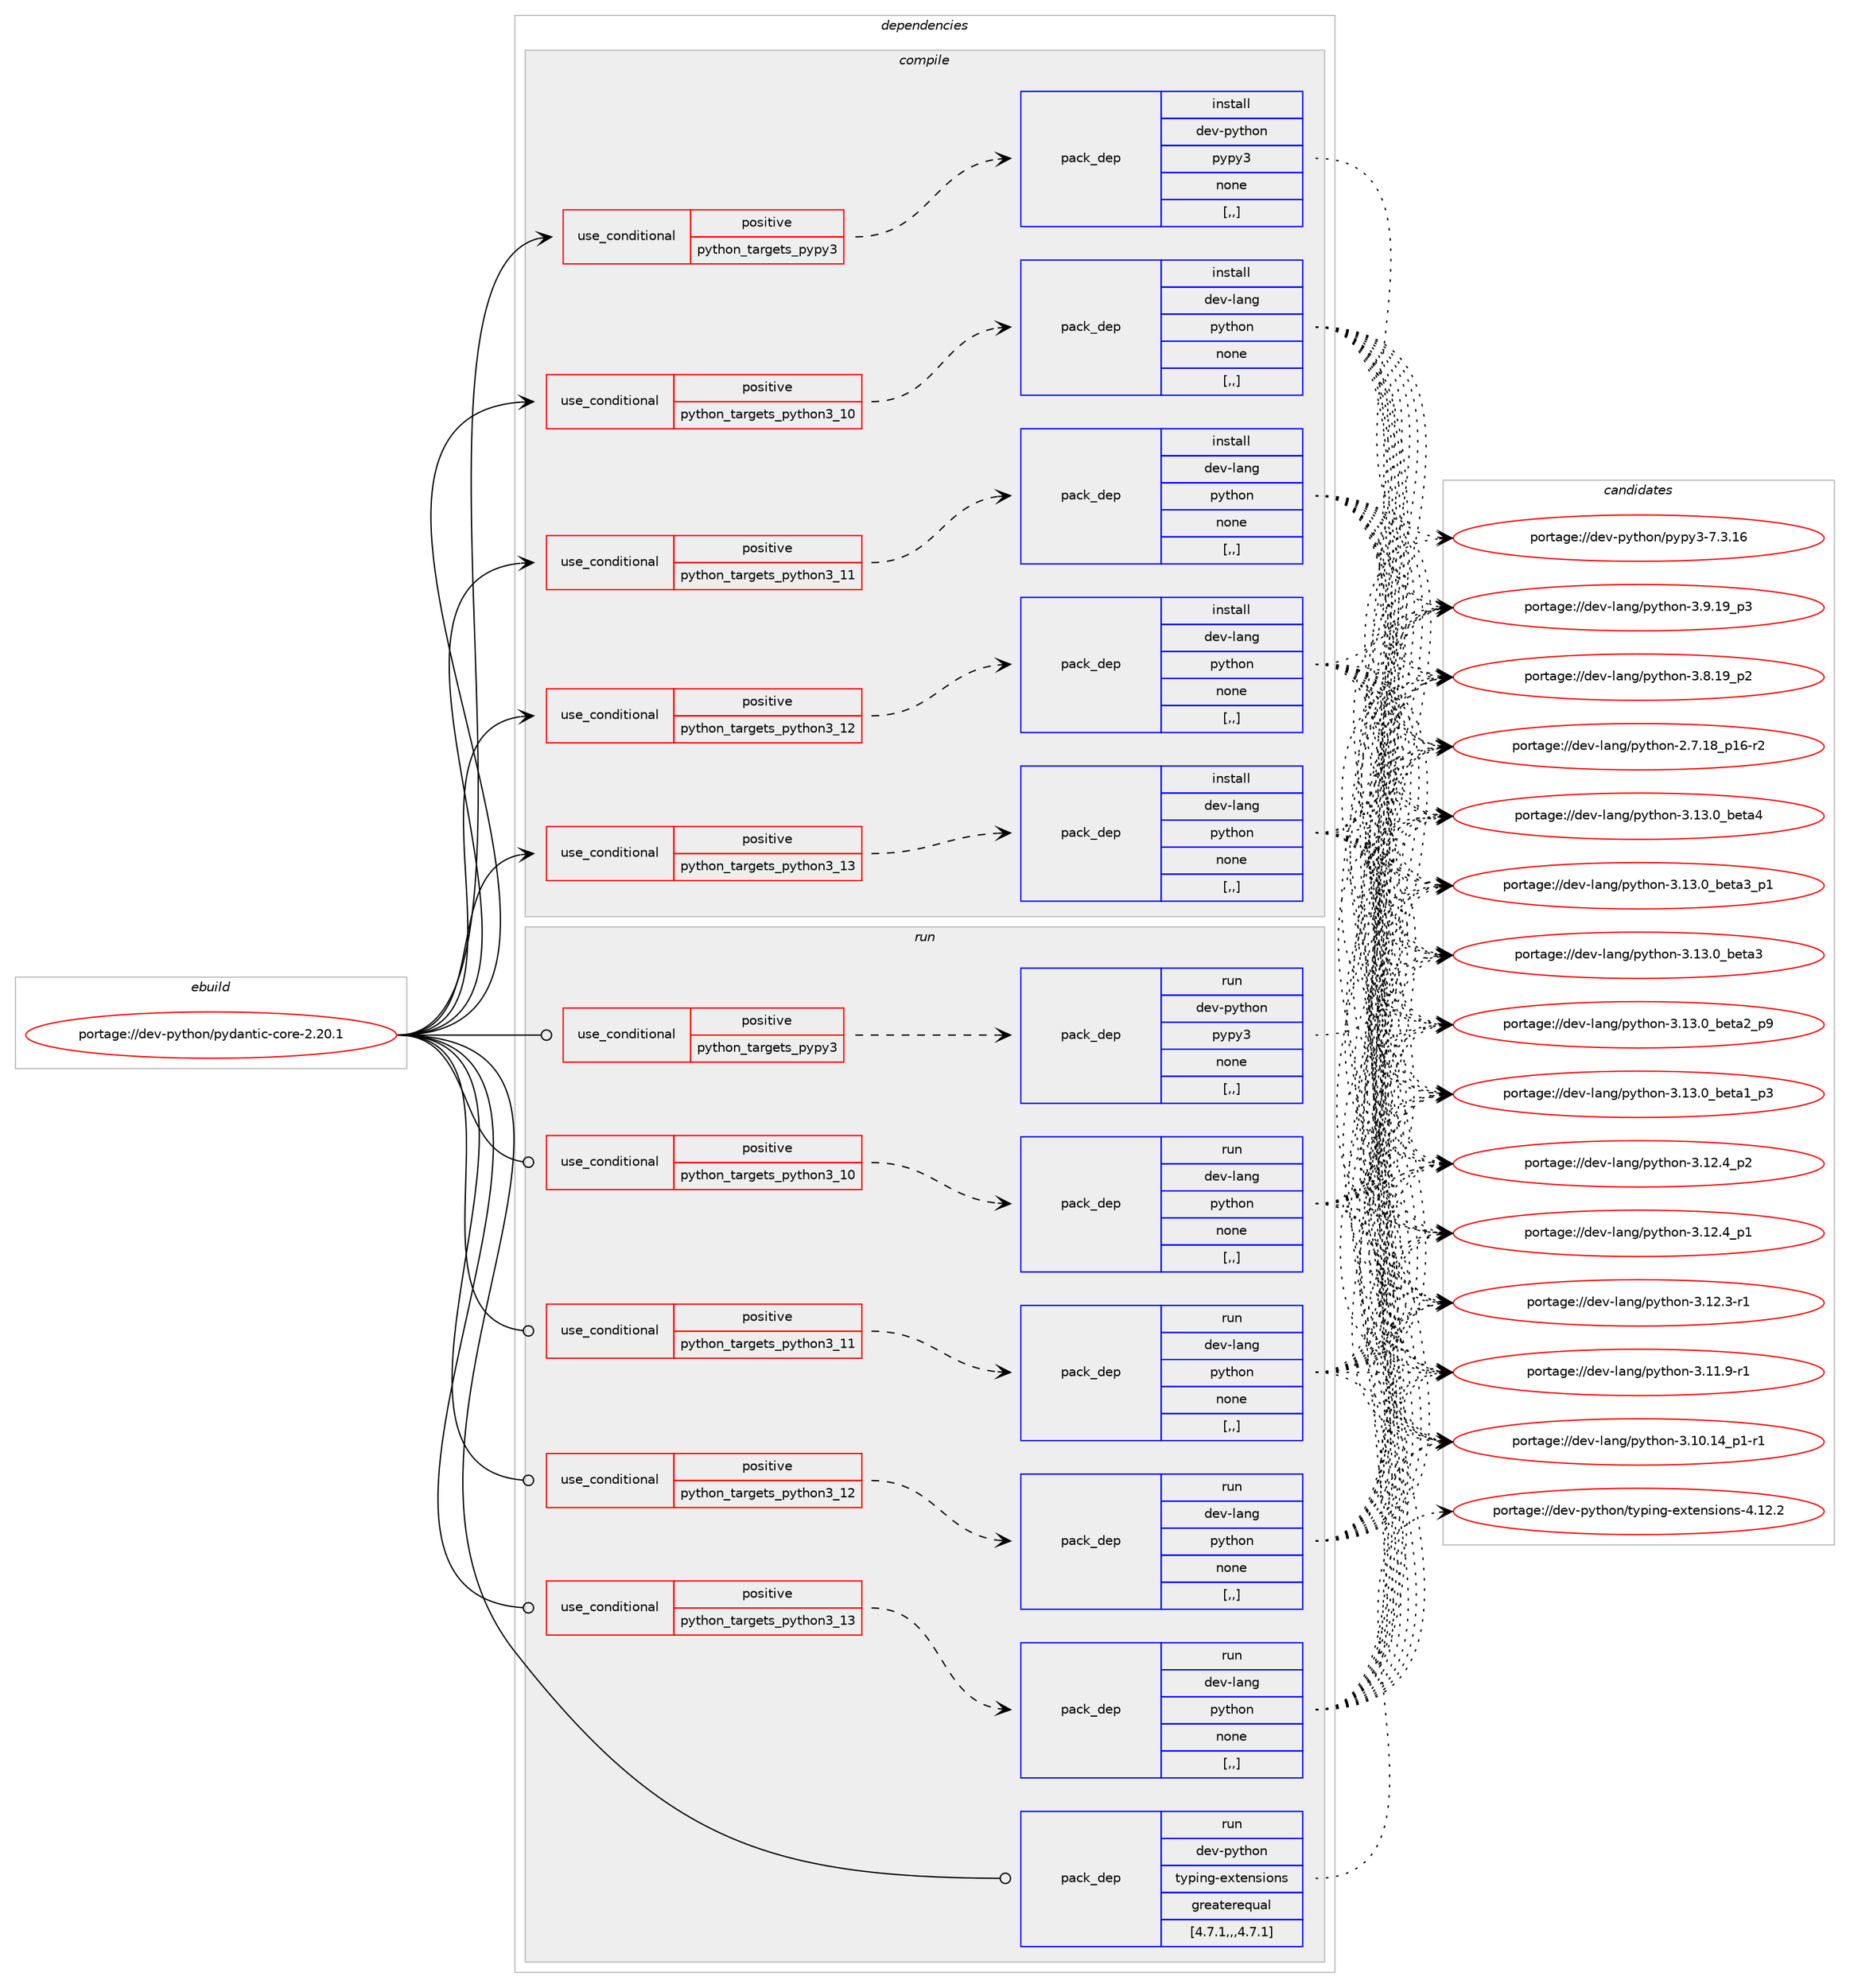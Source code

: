 digraph prolog {

# *************
# Graph options
# *************

newrank=true;
concentrate=true;
compound=true;
graph [rankdir=LR,fontname=Helvetica,fontsize=10,ranksep=1.5];#, ranksep=2.5, nodesep=0.2];
edge  [arrowhead=vee];
node  [fontname=Helvetica,fontsize=10];

# **********
# The ebuild
# **********

subgraph cluster_leftcol {
color=gray;
label=<<i>ebuild</i>>;
id [label="portage://dev-python/pydantic-core-2.20.1", color=red, width=4, href="../dev-python/pydantic-core-2.20.1.svg"];
}

# ****************
# The dependencies
# ****************

subgraph cluster_midcol {
color=gray;
label=<<i>dependencies</i>>;
subgraph cluster_compile {
fillcolor="#eeeeee";
style=filled;
label=<<i>compile</i>>;
subgraph cond36840 {
dependency156528 [label=<<TABLE BORDER="0" CELLBORDER="1" CELLSPACING="0" CELLPADDING="4"><TR><TD ROWSPAN="3" CELLPADDING="10">use_conditional</TD></TR><TR><TD>positive</TD></TR><TR><TD>python_targets_pypy3</TD></TR></TABLE>>, shape=none, color=red];
subgraph pack118437 {
dependency156529 [label=<<TABLE BORDER="0" CELLBORDER="1" CELLSPACING="0" CELLPADDING="4" WIDTH="220"><TR><TD ROWSPAN="6" CELLPADDING="30">pack_dep</TD></TR><TR><TD WIDTH="110">install</TD></TR><TR><TD>dev-python</TD></TR><TR><TD>pypy3</TD></TR><TR><TD>none</TD></TR><TR><TD>[,,]</TD></TR></TABLE>>, shape=none, color=blue];
}
dependency156528:e -> dependency156529:w [weight=20,style="dashed",arrowhead="vee"];
}
id:e -> dependency156528:w [weight=20,style="solid",arrowhead="vee"];
subgraph cond36841 {
dependency156530 [label=<<TABLE BORDER="0" CELLBORDER="1" CELLSPACING="0" CELLPADDING="4"><TR><TD ROWSPAN="3" CELLPADDING="10">use_conditional</TD></TR><TR><TD>positive</TD></TR><TR><TD>python_targets_python3_10</TD></TR></TABLE>>, shape=none, color=red];
subgraph pack118438 {
dependency156531 [label=<<TABLE BORDER="0" CELLBORDER="1" CELLSPACING="0" CELLPADDING="4" WIDTH="220"><TR><TD ROWSPAN="6" CELLPADDING="30">pack_dep</TD></TR><TR><TD WIDTH="110">install</TD></TR><TR><TD>dev-lang</TD></TR><TR><TD>python</TD></TR><TR><TD>none</TD></TR><TR><TD>[,,]</TD></TR></TABLE>>, shape=none, color=blue];
}
dependency156530:e -> dependency156531:w [weight=20,style="dashed",arrowhead="vee"];
}
id:e -> dependency156530:w [weight=20,style="solid",arrowhead="vee"];
subgraph cond36842 {
dependency156532 [label=<<TABLE BORDER="0" CELLBORDER="1" CELLSPACING="0" CELLPADDING="4"><TR><TD ROWSPAN="3" CELLPADDING="10">use_conditional</TD></TR><TR><TD>positive</TD></TR><TR><TD>python_targets_python3_11</TD></TR></TABLE>>, shape=none, color=red];
subgraph pack118439 {
dependency156533 [label=<<TABLE BORDER="0" CELLBORDER="1" CELLSPACING="0" CELLPADDING="4" WIDTH="220"><TR><TD ROWSPAN="6" CELLPADDING="30">pack_dep</TD></TR><TR><TD WIDTH="110">install</TD></TR><TR><TD>dev-lang</TD></TR><TR><TD>python</TD></TR><TR><TD>none</TD></TR><TR><TD>[,,]</TD></TR></TABLE>>, shape=none, color=blue];
}
dependency156532:e -> dependency156533:w [weight=20,style="dashed",arrowhead="vee"];
}
id:e -> dependency156532:w [weight=20,style="solid",arrowhead="vee"];
subgraph cond36843 {
dependency156534 [label=<<TABLE BORDER="0" CELLBORDER="1" CELLSPACING="0" CELLPADDING="4"><TR><TD ROWSPAN="3" CELLPADDING="10">use_conditional</TD></TR><TR><TD>positive</TD></TR><TR><TD>python_targets_python3_12</TD></TR></TABLE>>, shape=none, color=red];
subgraph pack118440 {
dependency156535 [label=<<TABLE BORDER="0" CELLBORDER="1" CELLSPACING="0" CELLPADDING="4" WIDTH="220"><TR><TD ROWSPAN="6" CELLPADDING="30">pack_dep</TD></TR><TR><TD WIDTH="110">install</TD></TR><TR><TD>dev-lang</TD></TR><TR><TD>python</TD></TR><TR><TD>none</TD></TR><TR><TD>[,,]</TD></TR></TABLE>>, shape=none, color=blue];
}
dependency156534:e -> dependency156535:w [weight=20,style="dashed",arrowhead="vee"];
}
id:e -> dependency156534:w [weight=20,style="solid",arrowhead="vee"];
subgraph cond36844 {
dependency156536 [label=<<TABLE BORDER="0" CELLBORDER="1" CELLSPACING="0" CELLPADDING="4"><TR><TD ROWSPAN="3" CELLPADDING="10">use_conditional</TD></TR><TR><TD>positive</TD></TR><TR><TD>python_targets_python3_13</TD></TR></TABLE>>, shape=none, color=red];
subgraph pack118441 {
dependency156537 [label=<<TABLE BORDER="0" CELLBORDER="1" CELLSPACING="0" CELLPADDING="4" WIDTH="220"><TR><TD ROWSPAN="6" CELLPADDING="30">pack_dep</TD></TR><TR><TD WIDTH="110">install</TD></TR><TR><TD>dev-lang</TD></TR><TR><TD>python</TD></TR><TR><TD>none</TD></TR><TR><TD>[,,]</TD></TR></TABLE>>, shape=none, color=blue];
}
dependency156536:e -> dependency156537:w [weight=20,style="dashed",arrowhead="vee"];
}
id:e -> dependency156536:w [weight=20,style="solid",arrowhead="vee"];
}
subgraph cluster_compileandrun {
fillcolor="#eeeeee";
style=filled;
label=<<i>compile and run</i>>;
}
subgraph cluster_run {
fillcolor="#eeeeee";
style=filled;
label=<<i>run</i>>;
subgraph cond36845 {
dependency156538 [label=<<TABLE BORDER="0" CELLBORDER="1" CELLSPACING="0" CELLPADDING="4"><TR><TD ROWSPAN="3" CELLPADDING="10">use_conditional</TD></TR><TR><TD>positive</TD></TR><TR><TD>python_targets_pypy3</TD></TR></TABLE>>, shape=none, color=red];
subgraph pack118442 {
dependency156539 [label=<<TABLE BORDER="0" CELLBORDER="1" CELLSPACING="0" CELLPADDING="4" WIDTH="220"><TR><TD ROWSPAN="6" CELLPADDING="30">pack_dep</TD></TR><TR><TD WIDTH="110">run</TD></TR><TR><TD>dev-python</TD></TR><TR><TD>pypy3</TD></TR><TR><TD>none</TD></TR><TR><TD>[,,]</TD></TR></TABLE>>, shape=none, color=blue];
}
dependency156538:e -> dependency156539:w [weight=20,style="dashed",arrowhead="vee"];
}
id:e -> dependency156538:w [weight=20,style="solid",arrowhead="odot"];
subgraph cond36846 {
dependency156540 [label=<<TABLE BORDER="0" CELLBORDER="1" CELLSPACING="0" CELLPADDING="4"><TR><TD ROWSPAN="3" CELLPADDING="10">use_conditional</TD></TR><TR><TD>positive</TD></TR><TR><TD>python_targets_python3_10</TD></TR></TABLE>>, shape=none, color=red];
subgraph pack118443 {
dependency156541 [label=<<TABLE BORDER="0" CELLBORDER="1" CELLSPACING="0" CELLPADDING="4" WIDTH="220"><TR><TD ROWSPAN="6" CELLPADDING="30">pack_dep</TD></TR><TR><TD WIDTH="110">run</TD></TR><TR><TD>dev-lang</TD></TR><TR><TD>python</TD></TR><TR><TD>none</TD></TR><TR><TD>[,,]</TD></TR></TABLE>>, shape=none, color=blue];
}
dependency156540:e -> dependency156541:w [weight=20,style="dashed",arrowhead="vee"];
}
id:e -> dependency156540:w [weight=20,style="solid",arrowhead="odot"];
subgraph cond36847 {
dependency156542 [label=<<TABLE BORDER="0" CELLBORDER="1" CELLSPACING="0" CELLPADDING="4"><TR><TD ROWSPAN="3" CELLPADDING="10">use_conditional</TD></TR><TR><TD>positive</TD></TR><TR><TD>python_targets_python3_11</TD></TR></TABLE>>, shape=none, color=red];
subgraph pack118444 {
dependency156543 [label=<<TABLE BORDER="0" CELLBORDER="1" CELLSPACING="0" CELLPADDING="4" WIDTH="220"><TR><TD ROWSPAN="6" CELLPADDING="30">pack_dep</TD></TR><TR><TD WIDTH="110">run</TD></TR><TR><TD>dev-lang</TD></TR><TR><TD>python</TD></TR><TR><TD>none</TD></TR><TR><TD>[,,]</TD></TR></TABLE>>, shape=none, color=blue];
}
dependency156542:e -> dependency156543:w [weight=20,style="dashed",arrowhead="vee"];
}
id:e -> dependency156542:w [weight=20,style="solid",arrowhead="odot"];
subgraph cond36848 {
dependency156544 [label=<<TABLE BORDER="0" CELLBORDER="1" CELLSPACING="0" CELLPADDING="4"><TR><TD ROWSPAN="3" CELLPADDING="10">use_conditional</TD></TR><TR><TD>positive</TD></TR><TR><TD>python_targets_python3_12</TD></TR></TABLE>>, shape=none, color=red];
subgraph pack118445 {
dependency156545 [label=<<TABLE BORDER="0" CELLBORDER="1" CELLSPACING="0" CELLPADDING="4" WIDTH="220"><TR><TD ROWSPAN="6" CELLPADDING="30">pack_dep</TD></TR><TR><TD WIDTH="110">run</TD></TR><TR><TD>dev-lang</TD></TR><TR><TD>python</TD></TR><TR><TD>none</TD></TR><TR><TD>[,,]</TD></TR></TABLE>>, shape=none, color=blue];
}
dependency156544:e -> dependency156545:w [weight=20,style="dashed",arrowhead="vee"];
}
id:e -> dependency156544:w [weight=20,style="solid",arrowhead="odot"];
subgraph cond36849 {
dependency156546 [label=<<TABLE BORDER="0" CELLBORDER="1" CELLSPACING="0" CELLPADDING="4"><TR><TD ROWSPAN="3" CELLPADDING="10">use_conditional</TD></TR><TR><TD>positive</TD></TR><TR><TD>python_targets_python3_13</TD></TR></TABLE>>, shape=none, color=red];
subgraph pack118446 {
dependency156547 [label=<<TABLE BORDER="0" CELLBORDER="1" CELLSPACING="0" CELLPADDING="4" WIDTH="220"><TR><TD ROWSPAN="6" CELLPADDING="30">pack_dep</TD></TR><TR><TD WIDTH="110">run</TD></TR><TR><TD>dev-lang</TD></TR><TR><TD>python</TD></TR><TR><TD>none</TD></TR><TR><TD>[,,]</TD></TR></TABLE>>, shape=none, color=blue];
}
dependency156546:e -> dependency156547:w [weight=20,style="dashed",arrowhead="vee"];
}
id:e -> dependency156546:w [weight=20,style="solid",arrowhead="odot"];
subgraph pack118447 {
dependency156548 [label=<<TABLE BORDER="0" CELLBORDER="1" CELLSPACING="0" CELLPADDING="4" WIDTH="220"><TR><TD ROWSPAN="6" CELLPADDING="30">pack_dep</TD></TR><TR><TD WIDTH="110">run</TD></TR><TR><TD>dev-python</TD></TR><TR><TD>typing-extensions</TD></TR><TR><TD>greaterequal</TD></TR><TR><TD>[4.7.1,,,4.7.1]</TD></TR></TABLE>>, shape=none, color=blue];
}
id:e -> dependency156548:w [weight=20,style="solid",arrowhead="odot"];
}
}

# **************
# The candidates
# **************

subgraph cluster_choices {
rank=same;
color=gray;
label=<<i>candidates</i>>;

subgraph choice118437 {
color=black;
nodesep=1;
choice10010111845112121116104111110471121211121215145554651464954 [label="portage://dev-python/pypy3-7.3.16", color=red, width=4,href="../dev-python/pypy3-7.3.16.svg"];
dependency156529:e -> choice10010111845112121116104111110471121211121215145554651464954:w [style=dotted,weight="100"];
}
subgraph choice118438 {
color=black;
nodesep=1;
choice1001011184510897110103471121211161041111104551464951464895981011169752 [label="portage://dev-lang/python-3.13.0_beta4", color=red, width=4,href="../dev-lang/python-3.13.0_beta4.svg"];
choice10010111845108971101034711212111610411111045514649514648959810111697519511249 [label="portage://dev-lang/python-3.13.0_beta3_p1", color=red, width=4,href="../dev-lang/python-3.13.0_beta3_p1.svg"];
choice1001011184510897110103471121211161041111104551464951464895981011169751 [label="portage://dev-lang/python-3.13.0_beta3", color=red, width=4,href="../dev-lang/python-3.13.0_beta3.svg"];
choice10010111845108971101034711212111610411111045514649514648959810111697509511257 [label="portage://dev-lang/python-3.13.0_beta2_p9", color=red, width=4,href="../dev-lang/python-3.13.0_beta2_p9.svg"];
choice10010111845108971101034711212111610411111045514649514648959810111697499511251 [label="portage://dev-lang/python-3.13.0_beta1_p3", color=red, width=4,href="../dev-lang/python-3.13.0_beta1_p3.svg"];
choice100101118451089711010347112121116104111110455146495046529511250 [label="portage://dev-lang/python-3.12.4_p2", color=red, width=4,href="../dev-lang/python-3.12.4_p2.svg"];
choice100101118451089711010347112121116104111110455146495046529511249 [label="portage://dev-lang/python-3.12.4_p1", color=red, width=4,href="../dev-lang/python-3.12.4_p1.svg"];
choice100101118451089711010347112121116104111110455146495046514511449 [label="portage://dev-lang/python-3.12.3-r1", color=red, width=4,href="../dev-lang/python-3.12.3-r1.svg"];
choice100101118451089711010347112121116104111110455146494946574511449 [label="portage://dev-lang/python-3.11.9-r1", color=red, width=4,href="../dev-lang/python-3.11.9-r1.svg"];
choice100101118451089711010347112121116104111110455146494846495295112494511449 [label="portage://dev-lang/python-3.10.14_p1-r1", color=red, width=4,href="../dev-lang/python-3.10.14_p1-r1.svg"];
choice100101118451089711010347112121116104111110455146574649579511251 [label="portage://dev-lang/python-3.9.19_p3", color=red, width=4,href="../dev-lang/python-3.9.19_p3.svg"];
choice100101118451089711010347112121116104111110455146564649579511250 [label="portage://dev-lang/python-3.8.19_p2", color=red, width=4,href="../dev-lang/python-3.8.19_p2.svg"];
choice100101118451089711010347112121116104111110455046554649569511249544511450 [label="portage://dev-lang/python-2.7.18_p16-r2", color=red, width=4,href="../dev-lang/python-2.7.18_p16-r2.svg"];
dependency156531:e -> choice1001011184510897110103471121211161041111104551464951464895981011169752:w [style=dotted,weight="100"];
dependency156531:e -> choice10010111845108971101034711212111610411111045514649514648959810111697519511249:w [style=dotted,weight="100"];
dependency156531:e -> choice1001011184510897110103471121211161041111104551464951464895981011169751:w [style=dotted,weight="100"];
dependency156531:e -> choice10010111845108971101034711212111610411111045514649514648959810111697509511257:w [style=dotted,weight="100"];
dependency156531:e -> choice10010111845108971101034711212111610411111045514649514648959810111697499511251:w [style=dotted,weight="100"];
dependency156531:e -> choice100101118451089711010347112121116104111110455146495046529511250:w [style=dotted,weight="100"];
dependency156531:e -> choice100101118451089711010347112121116104111110455146495046529511249:w [style=dotted,weight="100"];
dependency156531:e -> choice100101118451089711010347112121116104111110455146495046514511449:w [style=dotted,weight="100"];
dependency156531:e -> choice100101118451089711010347112121116104111110455146494946574511449:w [style=dotted,weight="100"];
dependency156531:e -> choice100101118451089711010347112121116104111110455146494846495295112494511449:w [style=dotted,weight="100"];
dependency156531:e -> choice100101118451089711010347112121116104111110455146574649579511251:w [style=dotted,weight="100"];
dependency156531:e -> choice100101118451089711010347112121116104111110455146564649579511250:w [style=dotted,weight="100"];
dependency156531:e -> choice100101118451089711010347112121116104111110455046554649569511249544511450:w [style=dotted,weight="100"];
}
subgraph choice118439 {
color=black;
nodesep=1;
choice1001011184510897110103471121211161041111104551464951464895981011169752 [label="portage://dev-lang/python-3.13.0_beta4", color=red, width=4,href="../dev-lang/python-3.13.0_beta4.svg"];
choice10010111845108971101034711212111610411111045514649514648959810111697519511249 [label="portage://dev-lang/python-3.13.0_beta3_p1", color=red, width=4,href="../dev-lang/python-3.13.0_beta3_p1.svg"];
choice1001011184510897110103471121211161041111104551464951464895981011169751 [label="portage://dev-lang/python-3.13.0_beta3", color=red, width=4,href="../dev-lang/python-3.13.0_beta3.svg"];
choice10010111845108971101034711212111610411111045514649514648959810111697509511257 [label="portage://dev-lang/python-3.13.0_beta2_p9", color=red, width=4,href="../dev-lang/python-3.13.0_beta2_p9.svg"];
choice10010111845108971101034711212111610411111045514649514648959810111697499511251 [label="portage://dev-lang/python-3.13.0_beta1_p3", color=red, width=4,href="../dev-lang/python-3.13.0_beta1_p3.svg"];
choice100101118451089711010347112121116104111110455146495046529511250 [label="portage://dev-lang/python-3.12.4_p2", color=red, width=4,href="../dev-lang/python-3.12.4_p2.svg"];
choice100101118451089711010347112121116104111110455146495046529511249 [label="portage://dev-lang/python-3.12.4_p1", color=red, width=4,href="../dev-lang/python-3.12.4_p1.svg"];
choice100101118451089711010347112121116104111110455146495046514511449 [label="portage://dev-lang/python-3.12.3-r1", color=red, width=4,href="../dev-lang/python-3.12.3-r1.svg"];
choice100101118451089711010347112121116104111110455146494946574511449 [label="portage://dev-lang/python-3.11.9-r1", color=red, width=4,href="../dev-lang/python-3.11.9-r1.svg"];
choice100101118451089711010347112121116104111110455146494846495295112494511449 [label="portage://dev-lang/python-3.10.14_p1-r1", color=red, width=4,href="../dev-lang/python-3.10.14_p1-r1.svg"];
choice100101118451089711010347112121116104111110455146574649579511251 [label="portage://dev-lang/python-3.9.19_p3", color=red, width=4,href="../dev-lang/python-3.9.19_p3.svg"];
choice100101118451089711010347112121116104111110455146564649579511250 [label="portage://dev-lang/python-3.8.19_p2", color=red, width=4,href="../dev-lang/python-3.8.19_p2.svg"];
choice100101118451089711010347112121116104111110455046554649569511249544511450 [label="portage://dev-lang/python-2.7.18_p16-r2", color=red, width=4,href="../dev-lang/python-2.7.18_p16-r2.svg"];
dependency156533:e -> choice1001011184510897110103471121211161041111104551464951464895981011169752:w [style=dotted,weight="100"];
dependency156533:e -> choice10010111845108971101034711212111610411111045514649514648959810111697519511249:w [style=dotted,weight="100"];
dependency156533:e -> choice1001011184510897110103471121211161041111104551464951464895981011169751:w [style=dotted,weight="100"];
dependency156533:e -> choice10010111845108971101034711212111610411111045514649514648959810111697509511257:w [style=dotted,weight="100"];
dependency156533:e -> choice10010111845108971101034711212111610411111045514649514648959810111697499511251:w [style=dotted,weight="100"];
dependency156533:e -> choice100101118451089711010347112121116104111110455146495046529511250:w [style=dotted,weight="100"];
dependency156533:e -> choice100101118451089711010347112121116104111110455146495046529511249:w [style=dotted,weight="100"];
dependency156533:e -> choice100101118451089711010347112121116104111110455146495046514511449:w [style=dotted,weight="100"];
dependency156533:e -> choice100101118451089711010347112121116104111110455146494946574511449:w [style=dotted,weight="100"];
dependency156533:e -> choice100101118451089711010347112121116104111110455146494846495295112494511449:w [style=dotted,weight="100"];
dependency156533:e -> choice100101118451089711010347112121116104111110455146574649579511251:w [style=dotted,weight="100"];
dependency156533:e -> choice100101118451089711010347112121116104111110455146564649579511250:w [style=dotted,weight="100"];
dependency156533:e -> choice100101118451089711010347112121116104111110455046554649569511249544511450:w [style=dotted,weight="100"];
}
subgraph choice118440 {
color=black;
nodesep=1;
choice1001011184510897110103471121211161041111104551464951464895981011169752 [label="portage://dev-lang/python-3.13.0_beta4", color=red, width=4,href="../dev-lang/python-3.13.0_beta4.svg"];
choice10010111845108971101034711212111610411111045514649514648959810111697519511249 [label="portage://dev-lang/python-3.13.0_beta3_p1", color=red, width=4,href="../dev-lang/python-3.13.0_beta3_p1.svg"];
choice1001011184510897110103471121211161041111104551464951464895981011169751 [label="portage://dev-lang/python-3.13.0_beta3", color=red, width=4,href="../dev-lang/python-3.13.0_beta3.svg"];
choice10010111845108971101034711212111610411111045514649514648959810111697509511257 [label="portage://dev-lang/python-3.13.0_beta2_p9", color=red, width=4,href="../dev-lang/python-3.13.0_beta2_p9.svg"];
choice10010111845108971101034711212111610411111045514649514648959810111697499511251 [label="portage://dev-lang/python-3.13.0_beta1_p3", color=red, width=4,href="../dev-lang/python-3.13.0_beta1_p3.svg"];
choice100101118451089711010347112121116104111110455146495046529511250 [label="portage://dev-lang/python-3.12.4_p2", color=red, width=4,href="../dev-lang/python-3.12.4_p2.svg"];
choice100101118451089711010347112121116104111110455146495046529511249 [label="portage://dev-lang/python-3.12.4_p1", color=red, width=4,href="../dev-lang/python-3.12.4_p1.svg"];
choice100101118451089711010347112121116104111110455146495046514511449 [label="portage://dev-lang/python-3.12.3-r1", color=red, width=4,href="../dev-lang/python-3.12.3-r1.svg"];
choice100101118451089711010347112121116104111110455146494946574511449 [label="portage://dev-lang/python-3.11.9-r1", color=red, width=4,href="../dev-lang/python-3.11.9-r1.svg"];
choice100101118451089711010347112121116104111110455146494846495295112494511449 [label="portage://dev-lang/python-3.10.14_p1-r1", color=red, width=4,href="../dev-lang/python-3.10.14_p1-r1.svg"];
choice100101118451089711010347112121116104111110455146574649579511251 [label="portage://dev-lang/python-3.9.19_p3", color=red, width=4,href="../dev-lang/python-3.9.19_p3.svg"];
choice100101118451089711010347112121116104111110455146564649579511250 [label="portage://dev-lang/python-3.8.19_p2", color=red, width=4,href="../dev-lang/python-3.8.19_p2.svg"];
choice100101118451089711010347112121116104111110455046554649569511249544511450 [label="portage://dev-lang/python-2.7.18_p16-r2", color=red, width=4,href="../dev-lang/python-2.7.18_p16-r2.svg"];
dependency156535:e -> choice1001011184510897110103471121211161041111104551464951464895981011169752:w [style=dotted,weight="100"];
dependency156535:e -> choice10010111845108971101034711212111610411111045514649514648959810111697519511249:w [style=dotted,weight="100"];
dependency156535:e -> choice1001011184510897110103471121211161041111104551464951464895981011169751:w [style=dotted,weight="100"];
dependency156535:e -> choice10010111845108971101034711212111610411111045514649514648959810111697509511257:w [style=dotted,weight="100"];
dependency156535:e -> choice10010111845108971101034711212111610411111045514649514648959810111697499511251:w [style=dotted,weight="100"];
dependency156535:e -> choice100101118451089711010347112121116104111110455146495046529511250:w [style=dotted,weight="100"];
dependency156535:e -> choice100101118451089711010347112121116104111110455146495046529511249:w [style=dotted,weight="100"];
dependency156535:e -> choice100101118451089711010347112121116104111110455146495046514511449:w [style=dotted,weight="100"];
dependency156535:e -> choice100101118451089711010347112121116104111110455146494946574511449:w [style=dotted,weight="100"];
dependency156535:e -> choice100101118451089711010347112121116104111110455146494846495295112494511449:w [style=dotted,weight="100"];
dependency156535:e -> choice100101118451089711010347112121116104111110455146574649579511251:w [style=dotted,weight="100"];
dependency156535:e -> choice100101118451089711010347112121116104111110455146564649579511250:w [style=dotted,weight="100"];
dependency156535:e -> choice100101118451089711010347112121116104111110455046554649569511249544511450:w [style=dotted,weight="100"];
}
subgraph choice118441 {
color=black;
nodesep=1;
choice1001011184510897110103471121211161041111104551464951464895981011169752 [label="portage://dev-lang/python-3.13.0_beta4", color=red, width=4,href="../dev-lang/python-3.13.0_beta4.svg"];
choice10010111845108971101034711212111610411111045514649514648959810111697519511249 [label="portage://dev-lang/python-3.13.0_beta3_p1", color=red, width=4,href="../dev-lang/python-3.13.0_beta3_p1.svg"];
choice1001011184510897110103471121211161041111104551464951464895981011169751 [label="portage://dev-lang/python-3.13.0_beta3", color=red, width=4,href="../dev-lang/python-3.13.0_beta3.svg"];
choice10010111845108971101034711212111610411111045514649514648959810111697509511257 [label="portage://dev-lang/python-3.13.0_beta2_p9", color=red, width=4,href="../dev-lang/python-3.13.0_beta2_p9.svg"];
choice10010111845108971101034711212111610411111045514649514648959810111697499511251 [label="portage://dev-lang/python-3.13.0_beta1_p3", color=red, width=4,href="../dev-lang/python-3.13.0_beta1_p3.svg"];
choice100101118451089711010347112121116104111110455146495046529511250 [label="portage://dev-lang/python-3.12.4_p2", color=red, width=4,href="../dev-lang/python-3.12.4_p2.svg"];
choice100101118451089711010347112121116104111110455146495046529511249 [label="portage://dev-lang/python-3.12.4_p1", color=red, width=4,href="../dev-lang/python-3.12.4_p1.svg"];
choice100101118451089711010347112121116104111110455146495046514511449 [label="portage://dev-lang/python-3.12.3-r1", color=red, width=4,href="../dev-lang/python-3.12.3-r1.svg"];
choice100101118451089711010347112121116104111110455146494946574511449 [label="portage://dev-lang/python-3.11.9-r1", color=red, width=4,href="../dev-lang/python-3.11.9-r1.svg"];
choice100101118451089711010347112121116104111110455146494846495295112494511449 [label="portage://dev-lang/python-3.10.14_p1-r1", color=red, width=4,href="../dev-lang/python-3.10.14_p1-r1.svg"];
choice100101118451089711010347112121116104111110455146574649579511251 [label="portage://dev-lang/python-3.9.19_p3", color=red, width=4,href="../dev-lang/python-3.9.19_p3.svg"];
choice100101118451089711010347112121116104111110455146564649579511250 [label="portage://dev-lang/python-3.8.19_p2", color=red, width=4,href="../dev-lang/python-3.8.19_p2.svg"];
choice100101118451089711010347112121116104111110455046554649569511249544511450 [label="portage://dev-lang/python-2.7.18_p16-r2", color=red, width=4,href="../dev-lang/python-2.7.18_p16-r2.svg"];
dependency156537:e -> choice1001011184510897110103471121211161041111104551464951464895981011169752:w [style=dotted,weight="100"];
dependency156537:e -> choice10010111845108971101034711212111610411111045514649514648959810111697519511249:w [style=dotted,weight="100"];
dependency156537:e -> choice1001011184510897110103471121211161041111104551464951464895981011169751:w [style=dotted,weight="100"];
dependency156537:e -> choice10010111845108971101034711212111610411111045514649514648959810111697509511257:w [style=dotted,weight="100"];
dependency156537:e -> choice10010111845108971101034711212111610411111045514649514648959810111697499511251:w [style=dotted,weight="100"];
dependency156537:e -> choice100101118451089711010347112121116104111110455146495046529511250:w [style=dotted,weight="100"];
dependency156537:e -> choice100101118451089711010347112121116104111110455146495046529511249:w [style=dotted,weight="100"];
dependency156537:e -> choice100101118451089711010347112121116104111110455146495046514511449:w [style=dotted,weight="100"];
dependency156537:e -> choice100101118451089711010347112121116104111110455146494946574511449:w [style=dotted,weight="100"];
dependency156537:e -> choice100101118451089711010347112121116104111110455146494846495295112494511449:w [style=dotted,weight="100"];
dependency156537:e -> choice100101118451089711010347112121116104111110455146574649579511251:w [style=dotted,weight="100"];
dependency156537:e -> choice100101118451089711010347112121116104111110455146564649579511250:w [style=dotted,weight="100"];
dependency156537:e -> choice100101118451089711010347112121116104111110455046554649569511249544511450:w [style=dotted,weight="100"];
}
subgraph choice118442 {
color=black;
nodesep=1;
choice10010111845112121116104111110471121211121215145554651464954 [label="portage://dev-python/pypy3-7.3.16", color=red, width=4,href="../dev-python/pypy3-7.3.16.svg"];
dependency156539:e -> choice10010111845112121116104111110471121211121215145554651464954:w [style=dotted,weight="100"];
}
subgraph choice118443 {
color=black;
nodesep=1;
choice1001011184510897110103471121211161041111104551464951464895981011169752 [label="portage://dev-lang/python-3.13.0_beta4", color=red, width=4,href="../dev-lang/python-3.13.0_beta4.svg"];
choice10010111845108971101034711212111610411111045514649514648959810111697519511249 [label="portage://dev-lang/python-3.13.0_beta3_p1", color=red, width=4,href="../dev-lang/python-3.13.0_beta3_p1.svg"];
choice1001011184510897110103471121211161041111104551464951464895981011169751 [label="portage://dev-lang/python-3.13.0_beta3", color=red, width=4,href="../dev-lang/python-3.13.0_beta3.svg"];
choice10010111845108971101034711212111610411111045514649514648959810111697509511257 [label="portage://dev-lang/python-3.13.0_beta2_p9", color=red, width=4,href="../dev-lang/python-3.13.0_beta2_p9.svg"];
choice10010111845108971101034711212111610411111045514649514648959810111697499511251 [label="portage://dev-lang/python-3.13.0_beta1_p3", color=red, width=4,href="../dev-lang/python-3.13.0_beta1_p3.svg"];
choice100101118451089711010347112121116104111110455146495046529511250 [label="portage://dev-lang/python-3.12.4_p2", color=red, width=4,href="../dev-lang/python-3.12.4_p2.svg"];
choice100101118451089711010347112121116104111110455146495046529511249 [label="portage://dev-lang/python-3.12.4_p1", color=red, width=4,href="../dev-lang/python-3.12.4_p1.svg"];
choice100101118451089711010347112121116104111110455146495046514511449 [label="portage://dev-lang/python-3.12.3-r1", color=red, width=4,href="../dev-lang/python-3.12.3-r1.svg"];
choice100101118451089711010347112121116104111110455146494946574511449 [label="portage://dev-lang/python-3.11.9-r1", color=red, width=4,href="../dev-lang/python-3.11.9-r1.svg"];
choice100101118451089711010347112121116104111110455146494846495295112494511449 [label="portage://dev-lang/python-3.10.14_p1-r1", color=red, width=4,href="../dev-lang/python-3.10.14_p1-r1.svg"];
choice100101118451089711010347112121116104111110455146574649579511251 [label="portage://dev-lang/python-3.9.19_p3", color=red, width=4,href="../dev-lang/python-3.9.19_p3.svg"];
choice100101118451089711010347112121116104111110455146564649579511250 [label="portage://dev-lang/python-3.8.19_p2", color=red, width=4,href="../dev-lang/python-3.8.19_p2.svg"];
choice100101118451089711010347112121116104111110455046554649569511249544511450 [label="portage://dev-lang/python-2.7.18_p16-r2", color=red, width=4,href="../dev-lang/python-2.7.18_p16-r2.svg"];
dependency156541:e -> choice1001011184510897110103471121211161041111104551464951464895981011169752:w [style=dotted,weight="100"];
dependency156541:e -> choice10010111845108971101034711212111610411111045514649514648959810111697519511249:w [style=dotted,weight="100"];
dependency156541:e -> choice1001011184510897110103471121211161041111104551464951464895981011169751:w [style=dotted,weight="100"];
dependency156541:e -> choice10010111845108971101034711212111610411111045514649514648959810111697509511257:w [style=dotted,weight="100"];
dependency156541:e -> choice10010111845108971101034711212111610411111045514649514648959810111697499511251:w [style=dotted,weight="100"];
dependency156541:e -> choice100101118451089711010347112121116104111110455146495046529511250:w [style=dotted,weight="100"];
dependency156541:e -> choice100101118451089711010347112121116104111110455146495046529511249:w [style=dotted,weight="100"];
dependency156541:e -> choice100101118451089711010347112121116104111110455146495046514511449:w [style=dotted,weight="100"];
dependency156541:e -> choice100101118451089711010347112121116104111110455146494946574511449:w [style=dotted,weight="100"];
dependency156541:e -> choice100101118451089711010347112121116104111110455146494846495295112494511449:w [style=dotted,weight="100"];
dependency156541:e -> choice100101118451089711010347112121116104111110455146574649579511251:w [style=dotted,weight="100"];
dependency156541:e -> choice100101118451089711010347112121116104111110455146564649579511250:w [style=dotted,weight="100"];
dependency156541:e -> choice100101118451089711010347112121116104111110455046554649569511249544511450:w [style=dotted,weight="100"];
}
subgraph choice118444 {
color=black;
nodesep=1;
choice1001011184510897110103471121211161041111104551464951464895981011169752 [label="portage://dev-lang/python-3.13.0_beta4", color=red, width=4,href="../dev-lang/python-3.13.0_beta4.svg"];
choice10010111845108971101034711212111610411111045514649514648959810111697519511249 [label="portage://dev-lang/python-3.13.0_beta3_p1", color=red, width=4,href="../dev-lang/python-3.13.0_beta3_p1.svg"];
choice1001011184510897110103471121211161041111104551464951464895981011169751 [label="portage://dev-lang/python-3.13.0_beta3", color=red, width=4,href="../dev-lang/python-3.13.0_beta3.svg"];
choice10010111845108971101034711212111610411111045514649514648959810111697509511257 [label="portage://dev-lang/python-3.13.0_beta2_p9", color=red, width=4,href="../dev-lang/python-3.13.0_beta2_p9.svg"];
choice10010111845108971101034711212111610411111045514649514648959810111697499511251 [label="portage://dev-lang/python-3.13.0_beta1_p3", color=red, width=4,href="../dev-lang/python-3.13.0_beta1_p3.svg"];
choice100101118451089711010347112121116104111110455146495046529511250 [label="portage://dev-lang/python-3.12.4_p2", color=red, width=4,href="../dev-lang/python-3.12.4_p2.svg"];
choice100101118451089711010347112121116104111110455146495046529511249 [label="portage://dev-lang/python-3.12.4_p1", color=red, width=4,href="../dev-lang/python-3.12.4_p1.svg"];
choice100101118451089711010347112121116104111110455146495046514511449 [label="portage://dev-lang/python-3.12.3-r1", color=red, width=4,href="../dev-lang/python-3.12.3-r1.svg"];
choice100101118451089711010347112121116104111110455146494946574511449 [label="portage://dev-lang/python-3.11.9-r1", color=red, width=4,href="../dev-lang/python-3.11.9-r1.svg"];
choice100101118451089711010347112121116104111110455146494846495295112494511449 [label="portage://dev-lang/python-3.10.14_p1-r1", color=red, width=4,href="../dev-lang/python-3.10.14_p1-r1.svg"];
choice100101118451089711010347112121116104111110455146574649579511251 [label="portage://dev-lang/python-3.9.19_p3", color=red, width=4,href="../dev-lang/python-3.9.19_p3.svg"];
choice100101118451089711010347112121116104111110455146564649579511250 [label="portage://dev-lang/python-3.8.19_p2", color=red, width=4,href="../dev-lang/python-3.8.19_p2.svg"];
choice100101118451089711010347112121116104111110455046554649569511249544511450 [label="portage://dev-lang/python-2.7.18_p16-r2", color=red, width=4,href="../dev-lang/python-2.7.18_p16-r2.svg"];
dependency156543:e -> choice1001011184510897110103471121211161041111104551464951464895981011169752:w [style=dotted,weight="100"];
dependency156543:e -> choice10010111845108971101034711212111610411111045514649514648959810111697519511249:w [style=dotted,weight="100"];
dependency156543:e -> choice1001011184510897110103471121211161041111104551464951464895981011169751:w [style=dotted,weight="100"];
dependency156543:e -> choice10010111845108971101034711212111610411111045514649514648959810111697509511257:w [style=dotted,weight="100"];
dependency156543:e -> choice10010111845108971101034711212111610411111045514649514648959810111697499511251:w [style=dotted,weight="100"];
dependency156543:e -> choice100101118451089711010347112121116104111110455146495046529511250:w [style=dotted,weight="100"];
dependency156543:e -> choice100101118451089711010347112121116104111110455146495046529511249:w [style=dotted,weight="100"];
dependency156543:e -> choice100101118451089711010347112121116104111110455146495046514511449:w [style=dotted,weight="100"];
dependency156543:e -> choice100101118451089711010347112121116104111110455146494946574511449:w [style=dotted,weight="100"];
dependency156543:e -> choice100101118451089711010347112121116104111110455146494846495295112494511449:w [style=dotted,weight="100"];
dependency156543:e -> choice100101118451089711010347112121116104111110455146574649579511251:w [style=dotted,weight="100"];
dependency156543:e -> choice100101118451089711010347112121116104111110455146564649579511250:w [style=dotted,weight="100"];
dependency156543:e -> choice100101118451089711010347112121116104111110455046554649569511249544511450:w [style=dotted,weight="100"];
}
subgraph choice118445 {
color=black;
nodesep=1;
choice1001011184510897110103471121211161041111104551464951464895981011169752 [label="portage://dev-lang/python-3.13.0_beta4", color=red, width=4,href="../dev-lang/python-3.13.0_beta4.svg"];
choice10010111845108971101034711212111610411111045514649514648959810111697519511249 [label="portage://dev-lang/python-3.13.0_beta3_p1", color=red, width=4,href="../dev-lang/python-3.13.0_beta3_p1.svg"];
choice1001011184510897110103471121211161041111104551464951464895981011169751 [label="portage://dev-lang/python-3.13.0_beta3", color=red, width=4,href="../dev-lang/python-3.13.0_beta3.svg"];
choice10010111845108971101034711212111610411111045514649514648959810111697509511257 [label="portage://dev-lang/python-3.13.0_beta2_p9", color=red, width=4,href="../dev-lang/python-3.13.0_beta2_p9.svg"];
choice10010111845108971101034711212111610411111045514649514648959810111697499511251 [label="portage://dev-lang/python-3.13.0_beta1_p3", color=red, width=4,href="../dev-lang/python-3.13.0_beta1_p3.svg"];
choice100101118451089711010347112121116104111110455146495046529511250 [label="portage://dev-lang/python-3.12.4_p2", color=red, width=4,href="../dev-lang/python-3.12.4_p2.svg"];
choice100101118451089711010347112121116104111110455146495046529511249 [label="portage://dev-lang/python-3.12.4_p1", color=red, width=4,href="../dev-lang/python-3.12.4_p1.svg"];
choice100101118451089711010347112121116104111110455146495046514511449 [label="portage://dev-lang/python-3.12.3-r1", color=red, width=4,href="../dev-lang/python-3.12.3-r1.svg"];
choice100101118451089711010347112121116104111110455146494946574511449 [label="portage://dev-lang/python-3.11.9-r1", color=red, width=4,href="../dev-lang/python-3.11.9-r1.svg"];
choice100101118451089711010347112121116104111110455146494846495295112494511449 [label="portage://dev-lang/python-3.10.14_p1-r1", color=red, width=4,href="../dev-lang/python-3.10.14_p1-r1.svg"];
choice100101118451089711010347112121116104111110455146574649579511251 [label="portage://dev-lang/python-3.9.19_p3", color=red, width=4,href="../dev-lang/python-3.9.19_p3.svg"];
choice100101118451089711010347112121116104111110455146564649579511250 [label="portage://dev-lang/python-3.8.19_p2", color=red, width=4,href="../dev-lang/python-3.8.19_p2.svg"];
choice100101118451089711010347112121116104111110455046554649569511249544511450 [label="portage://dev-lang/python-2.7.18_p16-r2", color=red, width=4,href="../dev-lang/python-2.7.18_p16-r2.svg"];
dependency156545:e -> choice1001011184510897110103471121211161041111104551464951464895981011169752:w [style=dotted,weight="100"];
dependency156545:e -> choice10010111845108971101034711212111610411111045514649514648959810111697519511249:w [style=dotted,weight="100"];
dependency156545:e -> choice1001011184510897110103471121211161041111104551464951464895981011169751:w [style=dotted,weight="100"];
dependency156545:e -> choice10010111845108971101034711212111610411111045514649514648959810111697509511257:w [style=dotted,weight="100"];
dependency156545:e -> choice10010111845108971101034711212111610411111045514649514648959810111697499511251:w [style=dotted,weight="100"];
dependency156545:e -> choice100101118451089711010347112121116104111110455146495046529511250:w [style=dotted,weight="100"];
dependency156545:e -> choice100101118451089711010347112121116104111110455146495046529511249:w [style=dotted,weight="100"];
dependency156545:e -> choice100101118451089711010347112121116104111110455146495046514511449:w [style=dotted,weight="100"];
dependency156545:e -> choice100101118451089711010347112121116104111110455146494946574511449:w [style=dotted,weight="100"];
dependency156545:e -> choice100101118451089711010347112121116104111110455146494846495295112494511449:w [style=dotted,weight="100"];
dependency156545:e -> choice100101118451089711010347112121116104111110455146574649579511251:w [style=dotted,weight="100"];
dependency156545:e -> choice100101118451089711010347112121116104111110455146564649579511250:w [style=dotted,weight="100"];
dependency156545:e -> choice100101118451089711010347112121116104111110455046554649569511249544511450:w [style=dotted,weight="100"];
}
subgraph choice118446 {
color=black;
nodesep=1;
choice1001011184510897110103471121211161041111104551464951464895981011169752 [label="portage://dev-lang/python-3.13.0_beta4", color=red, width=4,href="../dev-lang/python-3.13.0_beta4.svg"];
choice10010111845108971101034711212111610411111045514649514648959810111697519511249 [label="portage://dev-lang/python-3.13.0_beta3_p1", color=red, width=4,href="../dev-lang/python-3.13.0_beta3_p1.svg"];
choice1001011184510897110103471121211161041111104551464951464895981011169751 [label="portage://dev-lang/python-3.13.0_beta3", color=red, width=4,href="../dev-lang/python-3.13.0_beta3.svg"];
choice10010111845108971101034711212111610411111045514649514648959810111697509511257 [label="portage://dev-lang/python-3.13.0_beta2_p9", color=red, width=4,href="../dev-lang/python-3.13.0_beta2_p9.svg"];
choice10010111845108971101034711212111610411111045514649514648959810111697499511251 [label="portage://dev-lang/python-3.13.0_beta1_p3", color=red, width=4,href="../dev-lang/python-3.13.0_beta1_p3.svg"];
choice100101118451089711010347112121116104111110455146495046529511250 [label="portage://dev-lang/python-3.12.4_p2", color=red, width=4,href="../dev-lang/python-3.12.4_p2.svg"];
choice100101118451089711010347112121116104111110455146495046529511249 [label="portage://dev-lang/python-3.12.4_p1", color=red, width=4,href="../dev-lang/python-3.12.4_p1.svg"];
choice100101118451089711010347112121116104111110455146495046514511449 [label="portage://dev-lang/python-3.12.3-r1", color=red, width=4,href="../dev-lang/python-3.12.3-r1.svg"];
choice100101118451089711010347112121116104111110455146494946574511449 [label="portage://dev-lang/python-3.11.9-r1", color=red, width=4,href="../dev-lang/python-3.11.9-r1.svg"];
choice100101118451089711010347112121116104111110455146494846495295112494511449 [label="portage://dev-lang/python-3.10.14_p1-r1", color=red, width=4,href="../dev-lang/python-3.10.14_p1-r1.svg"];
choice100101118451089711010347112121116104111110455146574649579511251 [label="portage://dev-lang/python-3.9.19_p3", color=red, width=4,href="../dev-lang/python-3.9.19_p3.svg"];
choice100101118451089711010347112121116104111110455146564649579511250 [label="portage://dev-lang/python-3.8.19_p2", color=red, width=4,href="../dev-lang/python-3.8.19_p2.svg"];
choice100101118451089711010347112121116104111110455046554649569511249544511450 [label="portage://dev-lang/python-2.7.18_p16-r2", color=red, width=4,href="../dev-lang/python-2.7.18_p16-r2.svg"];
dependency156547:e -> choice1001011184510897110103471121211161041111104551464951464895981011169752:w [style=dotted,weight="100"];
dependency156547:e -> choice10010111845108971101034711212111610411111045514649514648959810111697519511249:w [style=dotted,weight="100"];
dependency156547:e -> choice1001011184510897110103471121211161041111104551464951464895981011169751:w [style=dotted,weight="100"];
dependency156547:e -> choice10010111845108971101034711212111610411111045514649514648959810111697509511257:w [style=dotted,weight="100"];
dependency156547:e -> choice10010111845108971101034711212111610411111045514649514648959810111697499511251:w [style=dotted,weight="100"];
dependency156547:e -> choice100101118451089711010347112121116104111110455146495046529511250:w [style=dotted,weight="100"];
dependency156547:e -> choice100101118451089711010347112121116104111110455146495046529511249:w [style=dotted,weight="100"];
dependency156547:e -> choice100101118451089711010347112121116104111110455146495046514511449:w [style=dotted,weight="100"];
dependency156547:e -> choice100101118451089711010347112121116104111110455146494946574511449:w [style=dotted,weight="100"];
dependency156547:e -> choice100101118451089711010347112121116104111110455146494846495295112494511449:w [style=dotted,weight="100"];
dependency156547:e -> choice100101118451089711010347112121116104111110455146574649579511251:w [style=dotted,weight="100"];
dependency156547:e -> choice100101118451089711010347112121116104111110455146564649579511250:w [style=dotted,weight="100"];
dependency156547:e -> choice100101118451089711010347112121116104111110455046554649569511249544511450:w [style=dotted,weight="100"];
}
subgraph choice118447 {
color=black;
nodesep=1;
choice10010111845112121116104111110471161211121051101034510112011610111011510511111011545524649504650 [label="portage://dev-python/typing-extensions-4.12.2", color=red, width=4,href="../dev-python/typing-extensions-4.12.2.svg"];
dependency156548:e -> choice10010111845112121116104111110471161211121051101034510112011610111011510511111011545524649504650:w [style=dotted,weight="100"];
}
}

}
